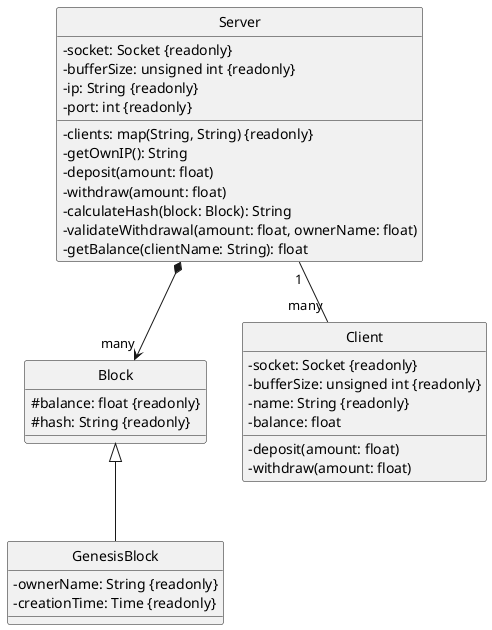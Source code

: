 @startuml class_diagram 
skinparam classAttributeIconSize 0
hide circle
skinparam Shadowing false

class Block {
  #balance: float {readonly}
  #hash: String {readonly}
}

class GenesisBlock {
  -ownerName: String {readonly}
  -creationTime: Time {readonly}
}

Block <|-- GenesisBlock


class Client {
  -socket: Socket {readonly}
  -bufferSize: unsigned int {readonly}
  -name: String {readonly}
  -balance: float
  -deposit(amount: float)
  -withdraw(amount: float)
}

class Server {
  ' A segunda string é o nome do cliente
  -socket: Socket {readonly}
  -bufferSize: unsigned int {readonly}
  -ip: String {readonly}
  -port: int {readonly}
  -clients: map(String, String) {readonly}
  -getOwnIP(): String
  -deposit(amount: float)
  -withdraw(amount: float)
  -calculateHash(block: Block): String
' A validação só é feita pelo servidor
  -validateWithdrawal(amount: float, ownerName: float)
  -getBalance(clientName: String): float
}

' BlockChain
Server *--> "many" Block

' O Server tem um atributo que mapeia por string os clientes map(String) = NomeCliente
Server "1"--"many" Client 
@enduml